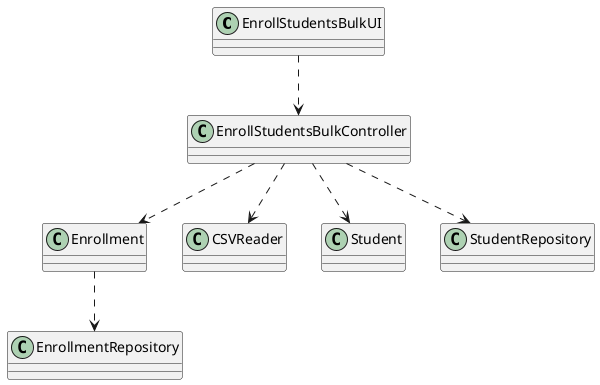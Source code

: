 @startuml

class EnrollStudentsBulkUI{
}

class EnrollStudentsBulkController{
}

class Enrollment{
}

class CSVReader{
}

class Student {

}

class EnrollmentRepository{
}

EnrollStudentsBulkUI ..> EnrollStudentsBulkController
EnrollStudentsBulkController ..>Enrollment
EnrollStudentsBulkController ..> CSVReader
EnrollStudentsBulkController ..> Student
EnrollStudentsBulkController ..> StudentRepository
Enrollment ..> EnrollmentRepository
@enduml
